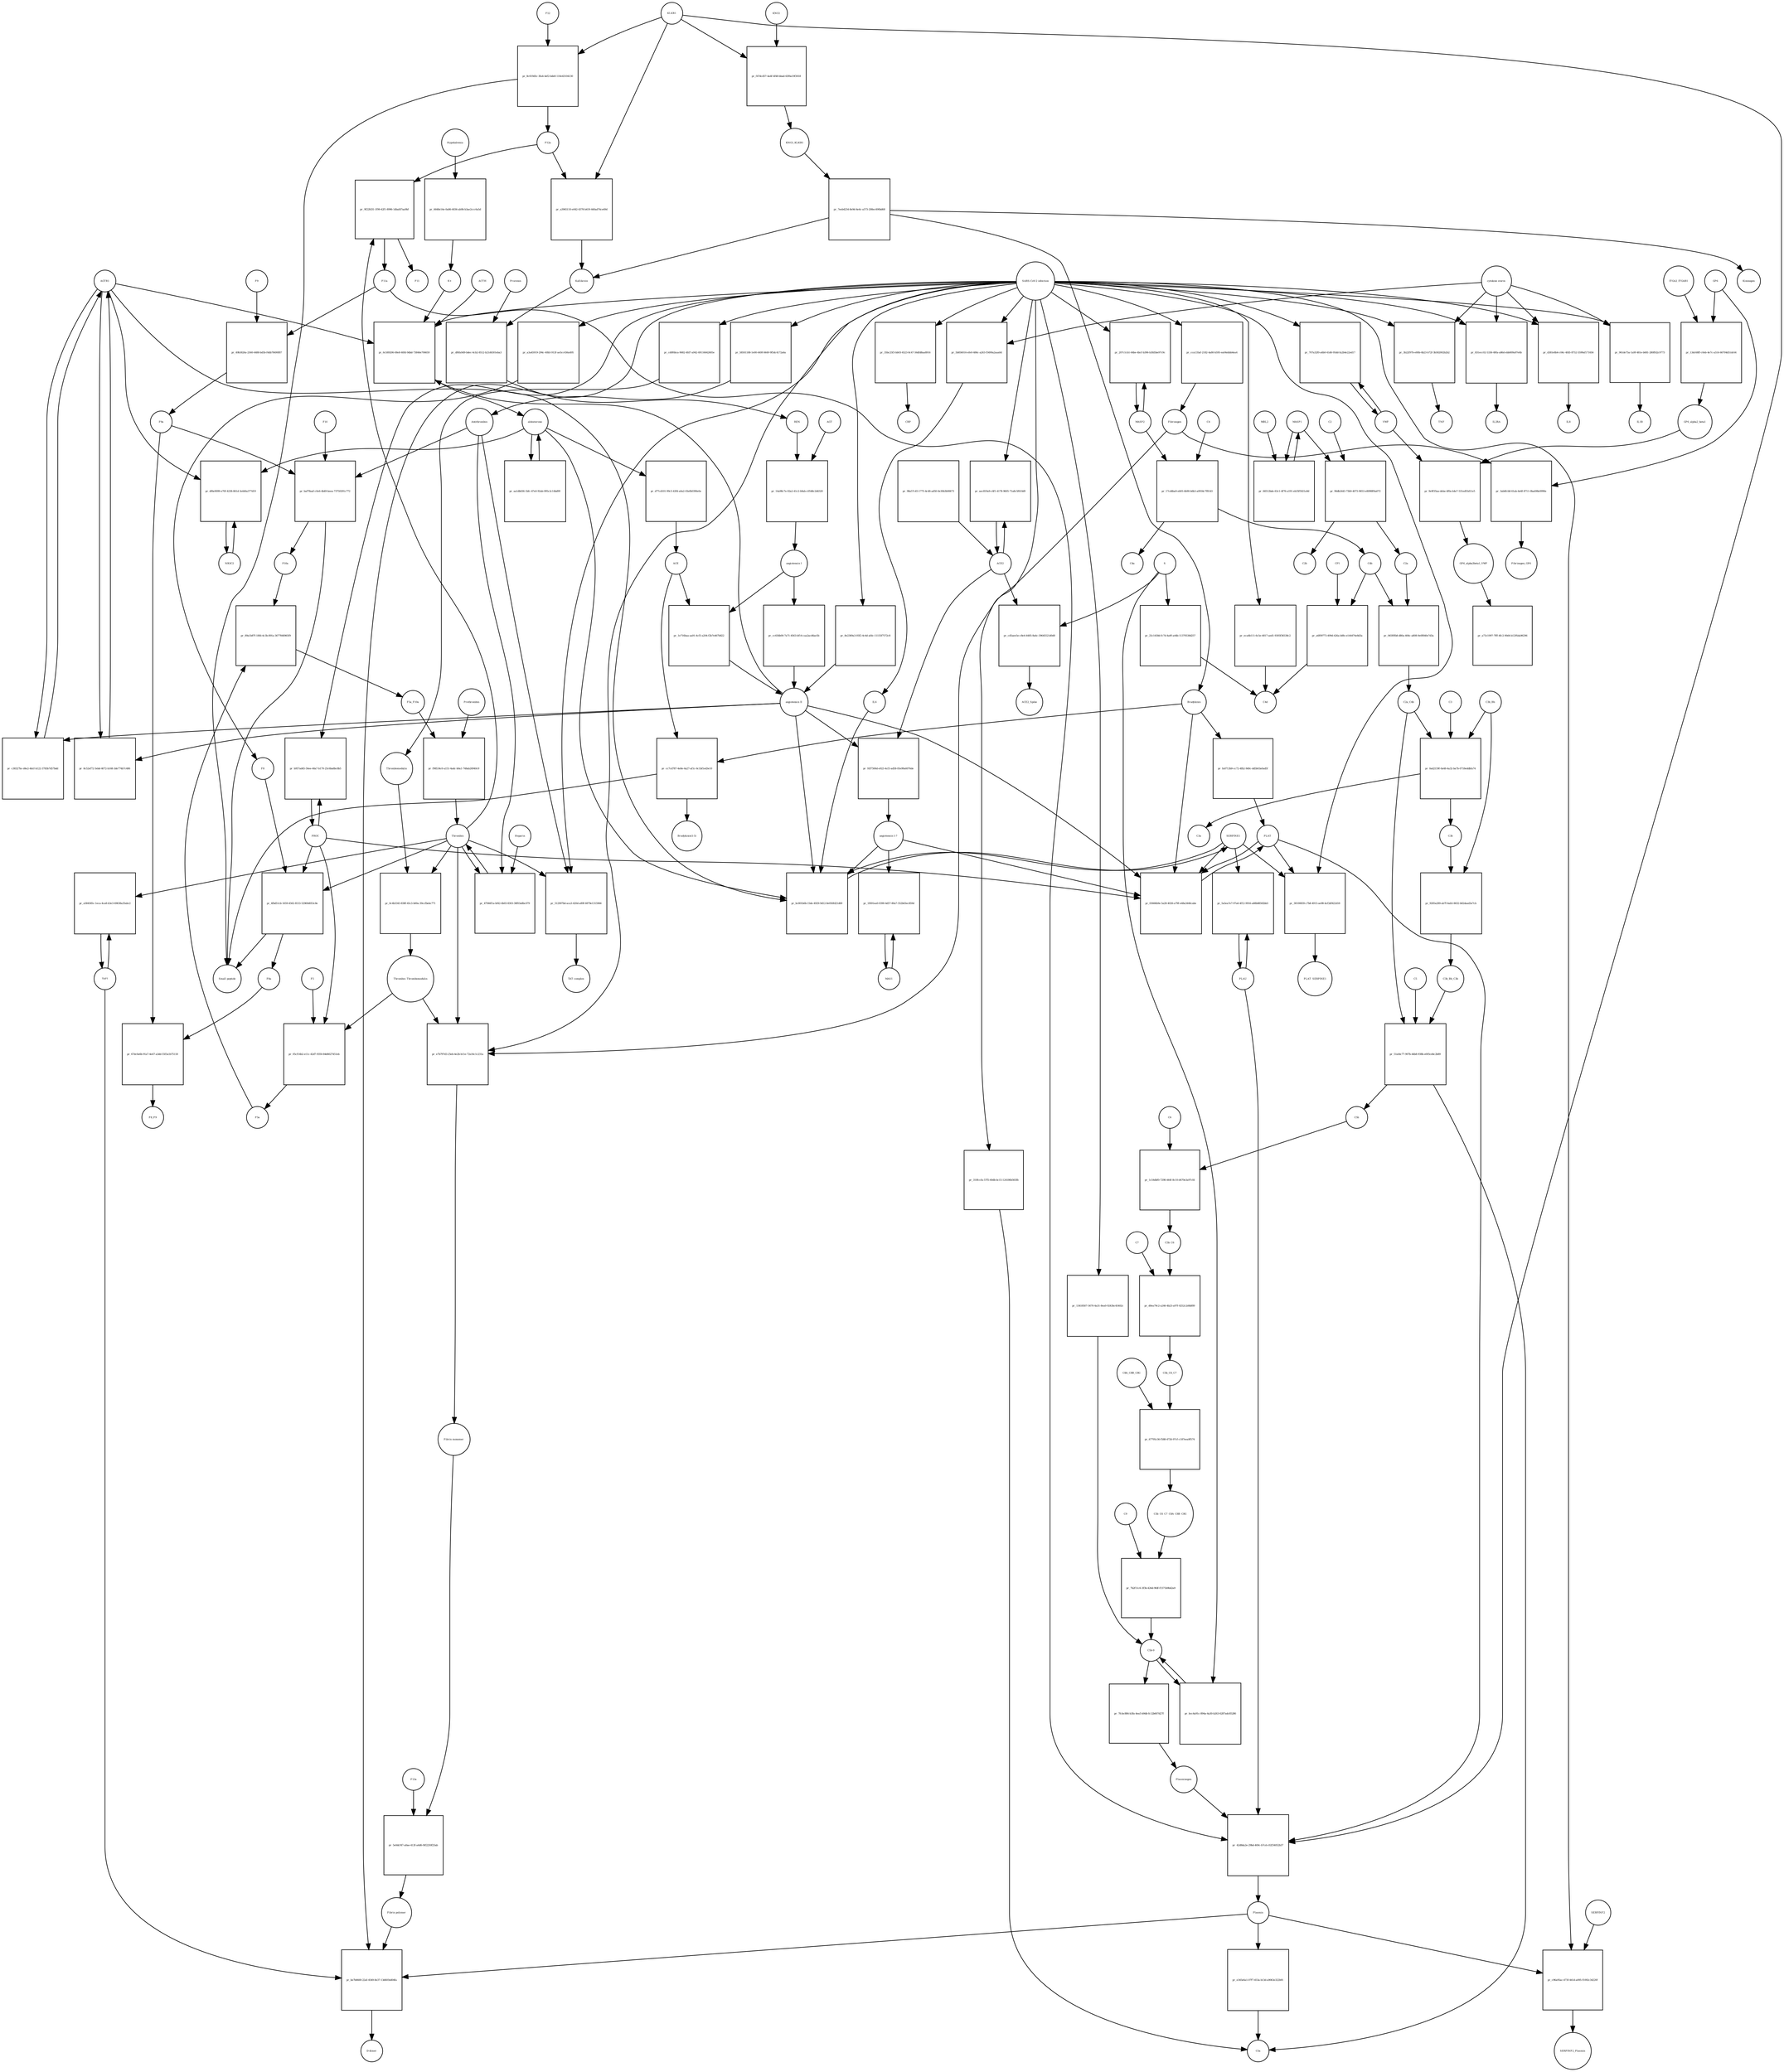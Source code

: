 strict digraph  {
F8 [annotation="urn_miriam_hgnc_3546|urn_miriam_taxonomy_9606", bipartite=0, cls=macromolecule, fontsize=4, label=F8, shape=circle];
"pr_4fbd51cb-1659-4562-8153-52969d053c8e" [annotation="", bipartite=1, cls=process, fontsize=4, label="pr_4fbd51cb-1659-4562-8153-52969d053c8e", shape=square];
"Small peptide" [annotation=urn_miriam_mesh_D010446, bipartite=0, cls=macromolecule, fontsize=4, label="Small peptide", shape=circle];
F8a [annotation="urn_miriam_hgnc.symbol_F8|urn_miriam_mesh_D015944|urn_miriam_taxonomy_9606", bipartite=0, cls=macromolecule, fontsize=4, label=F8a, shape=circle];
Thrombin [annotation="urn_miriam_hgnc_3535|urn_miriam_taxonomy_9606", bipartite=0, cls=macromolecule, fontsize=4, label=Thrombin, shape=circle];
PROC [annotation="urn_miriam_hgnc_9451|urn_miriam_taxonomy_9606", bipartite=0, cls=macromolecule, fontsize=4, label=PROC, shape=circle];
AGTR1 [annotation=urn_miriam_hgnc_336, bipartite=0, cls=macromolecule, fontsize=4, label=AGTR1, shape=circle];
"pr_c38327bc-d4e2-4dcf-b122-3783b7d57bdd" [annotation="", bipartite=1, cls=process, fontsize=4, label="pr_c38327bc-d4e2-4dcf-b122-3783b7d57bdd", shape=square];
"angiotensin II" [annotation="urn_miriam_obo.chebi_CHEBI%3A2718|urn_miriam_taxonomy_9606", bipartite=0, cls="simple chemical", fontsize=4, label="angiotensin II", shape=circle];
NR3C2 [annotation="", bipartite=0, cls=macromolecule, fontsize=4, label=NR3C2, shape=circle];
"pr_df6e9099-e70f-4238-861d-3e446a377d19" [annotation="", bipartite=1, cls=process, fontsize=4, label="pr_df6e9099-e70f-4238-861d-3e446a377d19", shape=square];
aldosterone [annotation="urn_miriam_obo.chebi_CHEBI%3A27584", bipartite=0, cls="simple chemical", fontsize=4, label=aldosterone, shape=circle];
"pr_aa1db636-1bfc-47e0-92ab-095c2c14bd99" [annotation="", bipartite=1, cls=process, fontsize=4, label="pr_aa1db636-1bfc-47e0-92ab-095c2c14bd99", shape=square];
SERPINE1 [annotation="", bipartite=0, cls=macromolecule, fontsize=4, label=SERPINE1, shape=circle];
"pr_bc801b6b-15de-4929-9d12-8e050fd21d69" [annotation="", bipartite=1, cls=process, fontsize=4, label="pr_bc801b6b-15de-4929-9d12-8e050fd21d69", shape=square];
"angiotensin I-7" [annotation="urn_miriam_obo.chebi_CHEBI%3A55438|urn_miriam_taxonomy_9606", bipartite=0, cls="simple chemical", fontsize=4, label="angiotensin I-7", shape=circle];
IL6 [annotation="urn_miriam_hgnc_6018|urn_miriam_taxonomy_9606", bipartite=0, cls=macromolecule, fontsize=4, label=IL6, shape=circle];
"pr_6c589206-08e8-40fd-9dbd-73846e706659" [annotation="", bipartite=1, cls=process, fontsize=4, label="pr_6c589206-08e8-40fd-9dbd-73846e706659", shape=square];
"SARS-CoV-2 infection" [annotation="urn_miriam_taxonomy_2697049|urn_miriam_mesh_D012327", bipartite=0, cls=phenotype, fontsize=4, label="SARS-CoV-2 infection", shape=circle];
"K+" [annotation="urn_miriam_obo.chebi_CHEBI%3A29103", bipartite=0, cls="simple chemical", fontsize=4, label="K+", shape=circle];
ACTH [annotation=urn_miriam_hgnc_9201, bipartite=0, cls="simple chemical", fontsize=4, label=ACTH, shape=circle];
"pr_8e2369a3-05f2-4c4d-afdc-11155f7572c8" [annotation="", bipartite=1, cls=process, fontsize=4, label="pr_8e2369a3-05f2-4c4d-afdc-11155f7572c8", shape=square];
Bradykinin [annotation="urn_miriam_obo.chebi_CHEBI%3A3165|urn_miriam_taxonomy_9606", bipartite=0, cls=macromolecule, fontsize=4, label=Bradykinin, shape=circle];
"pr_cc7cd787-4e8e-4a27-af1c-6c1bf1ed3e10" [annotation="", bipartite=1, cls=process, fontsize=4, label="pr_cc7cd787-4e8e-4a27-af1c-6c1bf1ed3e10", shape=square];
"Bradykinin(1-5)" [annotation="urn_miriam_mesh_C079000|urn_miriam_taxonomy_9606", bipartite=0, cls=macromolecule, fontsize=4, label="Bradykinin(1-5)", shape=circle];
ACE [annotation="urn_miriam_hgnc_2707|urn_miriam_taxonomy_9606", bipartite=0, cls=macromolecule, fontsize=4, label=ACE, shape=circle];
"pr_fa0713b9-cc72-4fb2-9d0c-dd5b03a0ad5f" [annotation="", bipartite=1, cls=process, fontsize=4, label="pr_fa0713b9-cc72-4fb2-9d0c-dd5b03a0ad5f", shape=square];
PLAT [annotation="urn_miriam_hgnc_9051|urn_miriam_taxonomy_9606", bipartite=0, cls=macromolecule, fontsize=4, label=PLAT, shape=circle];
"pr_8c52ef72-5ebd-4072-b168-3de774b7c486" [annotation="", bipartite=1, cls=process, fontsize=4, label="pr_8c52ef72-5ebd-4072-b168-3de774b7c486", shape=square];
MAS1 [annotation="", bipartite=0, cls=macromolecule, fontsize=4, label=MAS1, shape=circle];
"pr_1f691ea0-0390-4d57-80a7-552b63ec859d" [annotation="", bipartite=1, cls=process, fontsize=4, label="pr_1f691ea0-0390-4d57-80a7-552b63ec859d", shape=square];
Fibrinogen [annotation="urn_miriam_pubmed_19296670|urn_miriam_obo.go_GO%3A0005577|urn_miriam_hgnc_3661|urn_miriam_hgnc_3662|urn_miriam_hgnc_3694|urn_miriam_taxonomy_9606", bipartite=0, cls=complex, fontsize=4, label=Fibrinogen, shape=circle];
"pr_3ab6fcb8-61ab-4e6f-8711-0ba498e0990e" [annotation="", bipartite=1, cls=process, fontsize=4, label="pr_3ab6fcb8-61ab-4e6f-8711-0ba498e0990e", shape=square];
GP6 [annotation="urn_miriam_hgnc_HGNC%3A14388|urn_miriam_taxonomy_9606", bipartite=0, cls=macromolecule, fontsize=4, label=GP6, shape=circle];
Fibrinogen_GP6 [annotation="urn_miriam_pubmed_19296670|urn_miriam_obo.go_GO%3A0005577|urn_miriam_hgnc_HGNC%3A14388|urn_miriam_taxonomy_9606", bipartite=0, cls=complex, fontsize=4, label=Fibrinogen_GP6, shape=circle];
GP6_alpha2_beta1 [annotation="urn_miriam_pubmed_25051961|urn_miriam_taxonomy_10090|urn_miriam_hgnc_14338|urn_miriam_hgnc_6137|urn_miriam_hgnc_6153", bipartite=0, cls=complex, fontsize=4, label=GP6_alpha2_beta1, shape=circle];
"pr_9e9f35aa-debe-4f0a-b4e7-531ed55d11e5" [annotation="", bipartite=1, cls=process, fontsize=4, label="pr_9e9f35aa-debe-4f0a-b4e7-531ed55d11e5", shape=square];
VWF [annotation="urn_miriam_hgnc_12726|urn_miriam_taxonomy_9606", bipartite=0, cls=macromolecule, fontsize=4, label=VWF, shape=circle];
GP6_alpha2beta1_VWF [annotation="urn_miriam_pubmed_25051961|urn_miriam_taxonomy_10090|urn_miriam_hgnc_14338|urn_miriam_hgnc_6137|urn_miriam_hgnc_6153|urn_miriam_hgnc_12726", bipartite=0, cls=complex, fontsize=4, label=GP6_alpha2beta1_VWF, shape=circle];
"pr_13dc68ff-c0eb-4e7c-a514-66704d51dc64" [annotation="", bipartite=1, cls=process, fontsize=4, label="pr_13dc68ff-c0eb-4e7c-a514-66704d51dc64", shape=square];
ITGA2_ITGAB1 [annotation="urn_miriam_intact_EBI-16428357|urn_miriam_hgnc_6137|urn_miriam_hgnc_6153|urn_miriam_taxonomy_9606", bipartite=0, cls=complex, fontsize=4, label=ITGA2_ITGAB1, shape=circle];
"pr_a73c1997-7fff-4fc2-90d4-b1295da96296" [annotation="", bipartite=1, cls="omitted process", fontsize=4, label="pr_a73c1997-7fff-4fc2-90d4-b1295da96296", shape=square];
"Fibrin polymer" [annotation="urn_miriam_mesh_C465961|urn_miriam_taxonomy_9606", bipartite=0, cls=macromolecule, fontsize=4, label="Fibrin polymer", shape=circle];
"pr_be7b8669-22af-4549-8e37-13d6054d04fa" [annotation="", bipartite=1, cls=process, fontsize=4, label="pr_be7b8669-22af-4549-8e37-13d6054d04fa", shape=square];
"D-dimer" [annotation="urn_miriam_pubmed_19008457|urn_miriam_mesh_C036309|urn_miriam_taxonomy_9606", bipartite=0, cls=macromolecule, fontsize=4, label="D-dimer", shape=circle];
Plasmin [annotation="urn_miriam_hgnc.symbol_PLG|urn_miriam_mesh_D005341|urn_miriam_brenda_3.4.21.7|urn_miriam_taxonomy_9606", bipartite=0, cls=macromolecule, fontsize=4, label=Plasmin, shape=circle];
TAFI [annotation="urn_miriam_hgnc_1546|urn_miriam_taxonomy_9606", bipartite=0, cls=macromolecule, fontsize=4, label=TAFI, shape=circle];
"Fibrin monomer" [annotation="urn_miriam_mesh_C011468|urn_miriam_taxonomy_9606", bipartite=0, cls=macromolecule, fontsize=4, label="Fibrin monomer", shape=circle];
"pr_5e0dcf47-a0ae-413f-a4d6-f4f2250f25ab" [annotation="", bipartite=1, cls=process, fontsize=4, label="pr_5e0dcf47-a0ae-413f-a4d6-f4f2250f25ab", shape=square];
F13a [annotation="urn_miriam_hgnc.symbol_F13|urn_miriam_mesh_D026122|urn_miriam_brenda_2.3.2.13|urn_miriam_taxonomy_9606", bipartite=0, cls=macromolecule, fontsize=4, label=F13a, shape=circle];
"pr_3b22f97b-e80b-4b23-b72f-3b582002b2b2" [annotation="", bipartite=1, cls=process, fontsize=4, label="pr_3b22f97b-e80b-4b23-b72f-3b582002b2b2", shape=square];
TNF [annotation="urn_miriam_hgnc_11892|urn_miriam_taxonomy_9606", bipartite=0, cls=macromolecule, fontsize=4, label=TNF, shape=circle];
"cytokine storm" [annotation="urn_miriam_pubmed_2504360|urn_miriam_taxonomy_9606", bipartite=0, cls=phenotype, fontsize=4, label="cytokine storm", shape=circle];
"pr_e345e6a1-07f7-453a-b13d-a9063e322b91" [annotation="", bipartite=1, cls=process, fontsize=4, label="pr_e345e6a1-07f7-453a-b13d-a9063e322b91", shape=square];
C5a [annotation="urn_miriam_hgnc.symbol_C5|urn_miriam_mesh_D015936|urn_miriam_taxonomy_9606", bipartite=0, cls=macromolecule, fontsize=4, label=C5a, shape=circle];
"pr_7fcbc884-b3fa-4ea5-b9db-fc12b607d27f" [annotation="", bipartite=1, cls=process, fontsize=4, label="pr_7fcbc884-b3fa-4ea5-b9db-fc12b607d27f", shape=square];
Plasminogen [annotation="urn_miriam_hgnc_9071|urn_miriam_taxonomy_9606", bipartite=0, cls=macromolecule, fontsize=4, label=Plasminogen, shape=circle];
"C5b-9" [annotation="urn_miriam_obo.go_GO%3A0005579|urn_miriam_mesh_D015938|urn_miriam_mesh_D050776|urn_miriam_hgnc_1339|urn_miriam_hgnc_1346|urn_miriam_hgnc_1352|urn_miriam_hgnc_1353|urn_miriam_hgnc_1354|urn_miriam_hgnc_1358|urn_miriam_taxonomy_9606", bipartite=0, cls=complex, fontsize=4, label="C5b-9", shape=circle];
C2 [annotation="urn_miriam_hgnc_1248|urn_miriam_taxonomy_9606", bipartite=0, cls=macromolecule, fontsize=4, label=C2, shape=circle];
"pr_96db2443-73b9-4073-9653-e8098ff4a072" [annotation="", bipartite=1, cls=process, fontsize=4, label="pr_96db2443-73b9-4073-9653-e8098ff4a072", shape=square];
C2a [annotation="urn_miriam_hgnc.symbol_C2|urn_miriam_mesh_D050678|urn_miriam_taxonomy_9606", bipartite=0, cls=macromolecule, fontsize=4, label=C2a, shape=circle];
C2b [annotation="urn_miriam_hgnc.symbol_C2|urn_miriam_mesh_D050679|urn_miriam_taxonomy_9606", bipartite=0, cls=macromolecule, fontsize=4, label=C2b, shape=circle];
MASP1 [annotation="urn_miriam_hgnc_6901|urn_miriam_taxonomy_9606", bipartite=0, cls=macromolecule, fontsize=4, label=MASP1, shape=circle];
"pr_831ecc02-5336-49fa-a86d-ebb009a97e6b" [annotation="", bipartite=1, cls=process, fontsize=4, label="pr_831ecc02-5336-49fa-a86d-ebb009a97e6b", shape=square];
IL2RA [annotation="urn_miriam_hgnc_6008|urn_miriam_taxonomy_9606", bipartite=0, cls=macromolecule, fontsize=4, label=IL2RA, shape=circle];
"pr_d381e8b4-c04c-4fd5-8752-5599af171656" [annotation="", bipartite=1, cls=process, fontsize=4, label="pr_d381e8b4-c04c-4fd5-8752-5599af171656", shape=square];
IL8 [annotation="urn_miriam_hgnc_6025|urn_miriam_taxonomy_9606", bipartite=0, cls=macromolecule, fontsize=4, label=IL8, shape=circle];
"pr_310fccfa-57f5-40db-bc15-124186b565fb" [annotation="", bipartite=1, cls=process, fontsize=4, label="pr_310fccfa-57f5-40db-bc15-124186b565fb", shape=square];
"pr_5b856016-efe0-486c-a263-f5490a2aaa0d" [annotation="", bipartite=1, cls=process, fontsize=4, label="pr_5b856016-efe0-486c-a263-f5490a2aaa0d", shape=square];
"pr_961de75a-1a9f-481e-b681-280ffd2c9773" [annotation="", bipartite=1, cls=process, fontsize=4, label="pr_961de75a-1a9f-481e-b681-280ffd2c9773", shape=square];
IL1B [annotation="urn_miriam_hgnc_5992|urn_miriam_taxonomy_9606", bipartite=0, cls=macromolecule, fontsize=4, label=IL1B, shape=circle];
Prorenin [annotation="urn_miriam_hgnc_9958|urn_miriam_taxonomy_9606", bipartite=0, cls=macromolecule, fontsize=4, label=Prorenin, shape=circle];
"pr_df6fa9d9-bdec-4cb2-8512-b21d4301eba3" [annotation="", bipartite=1, cls=process, fontsize=4, label="pr_df6fa9d9-bdec-4cb2-8512-b21d4301eba3", shape=square];
REN [annotation="urn_miriam_hgnc.symbol_REN|urn_miriam_taxonomy_9606", bipartite=0, cls=macromolecule, fontsize=4, label=REN, shape=circle];
Kallikrein [annotation="urn_miriam_hgnc.symbol_KLKB1|urn_miriam_mesh_D020842|urn_miriam_brenda_3.4.21.34|urn_miriam_taxonomy_9606", bipartite=0, cls=macromolecule, fontsize=4, label=Kallikrein, shape=circle];
KLKB1 [annotation="urn_miriam_hgnc_6371|urn_miriam_taxonomy_9606", bipartite=0, cls=macromolecule, fontsize=4, label=KLKB1, shape=circle];
"pr_a3965110-e042-4378-b419-440ad74ce49d" [annotation="", bipartite=1, cls=process, fontsize=4, label="pr_a3965110-e042-4378-b419-440ad74ce49d", shape=square];
F12a [annotation="urn_miriam_hgnc.symbol_F12|urn_miriam_mesh_D015956|urn_miriam_brenda_3.4.21.38|urn_miriam_taxonomy_9606", bipartite=0, cls=macromolecule, fontsize=4, label=F12a, shape=circle];
"pr_cd0f6bca-9682-4fd7-a942-69116642605e" [annotation="", bipartite=1, cls=process, fontsize=4, label="pr_cd0f6bca-9682-4fd7-a942-69116642605e", shape=square];
Thrombomodulin [annotation="urn_miriam_hgnc_11784|urn_miriam_taxonomy_9606", bipartite=0, cls=macromolecule, fontsize=4, label=Thrombomodulin, shape=circle];
"pr_c96a95ac-473f-441d-a095-f1092c34220f" [annotation="", bipartite=1, cls=process, fontsize=4, label="pr_c96a95ac-473f-441d-a095-f1092c34220f", shape=square];
SERPINF2 [annotation="urn_miriam_hgnc_9075|urn_miriam_taxonomy_9606", bipartite=0, cls=macromolecule, fontsize=4, label=SERPINF2, shape=circle];
SERPINF2_Plasmin [annotation="urn_miriam_pubmed_2437112|urn_miriam_biogrid_314240|urn_miriam_hgnc_9075|urn_miriam_mesh_D005341|urn_miriam_taxonomy_9606", bipartite=0, cls=complex, fontsize=4, label=SERPINF2_Plasmin, shape=circle];
"pr_eca4b111-6c5e-4817-aed1-9305f36538c2" [annotation="", bipartite=1, cls=process, fontsize=4, label="pr_eca4b111-6c5e-4817-aed1-9305f36538c2", shape=square];
C4d [annotation="urn_miriam_hgnc.symbol_C4b|urn_miriam_mesh_C032261|urn_miriam_taxonomy_9606", bipartite=0, cls=macromolecule, fontsize=4, label=C4d, shape=circle];
"pr_13418507-5670-4a31-8ea0-9243bc45402c" [annotation="", bipartite=1, cls=process, fontsize=4, label="pr_13418507-5670-4a31-8ea0-9243bc45402c", shape=square];
"pr_b957ad45-56ee-46a7-b170-25c6ba8bc8b5" [annotation="", bipartite=1, cls=process, fontsize=4, label="pr_b957ad45-56ee-46a7-b170-25c6ba8bc8b5", shape=square];
"pr_707a32f0-a6b0-41d6-95dd-fa2b4e22ed17" [annotation="", bipartite=1, cls=process, fontsize=4, label="pr_707a32f0-a6b0-41d6-95dd-fa2b4e22ed17", shape=square];
"pr_35bc25f3-bb03-4523-8c47-56dfd8aa8916" [annotation="", bipartite=1, cls=process, fontsize=4, label="pr_35bc25f3-bb03-4523-8c47-56dfd8aa8916", shape=square];
CRP [annotation="urn_miriam_hgnc_2367|urn_miriam_taxonomy_9606", bipartite=0, cls=macromolecule, fontsize=4, label=CRP, shape=circle];
"pr_bcc4a91c-894a-4a30-b263-6287adc85286" [annotation="", bipartite=1, cls=process, fontsize=4, label="pr_bcc4a91c-894a-4a30-b263-6287adc85286", shape=square];
S [annotation="urn_miriam_uniprot_P0DTC2|urn_miriam_uniprot_P59594|urn_miriam_taxonomy_2697049", bipartite=0, cls=macromolecule, fontsize=4, label=S, shape=circle];
"pr_25c1458d-fc7d-4a9f-a44b-11370538d257" [annotation="", bipartite=1, cls=process, fontsize=4, label="pr_25c1458d-fc7d-4a9f-a44b-11370538d257", shape=square];
"pr_93f7506d-e923-4cf3-ad58-05e99a6076de" [annotation="", bipartite=1, cls=process, fontsize=4, label="pr_93f7506d-e923-4cf3-ad58-05e99a6076de", shape=square];
ACE2 [annotation="urn_miriam_hgnc_13557|urn_miriam_taxonomy_9606", bipartite=0, cls=macromolecule, fontsize=4, label=ACE2, shape=circle];
"pr_98a57c45-1775-4c48-ad50-0e30b3b90673" [annotation="", bipartite=1, cls=process, fontsize=4, label="pr_98a57c45-1775-4c48-ad50-0e30b3b90673", shape=square];
"pr_cd5aee5e-c8e4-4485-8a6c-39645521d0d0" [annotation="", bipartite=1, cls=process, fontsize=4, label="pr_cd5aee5e-c8e4-4485-8a6c-39645521d0d0", shape=square];
ACE2_Spike [annotation="urn_miriam_pdb_6CS2|urn_miriam_hgnc_13557|urn_miriam_uniprot_P0DTC2|urn_miriam_taxonomy_9606|urn_miriam_taxonomy_2697049", bipartite=0, cls=complex, fontsize=4, label=ACE2_Spike, shape=circle];
"pr_aec819a9-c6f1-4178-9605-71a8c5f610d9" [annotation="", bipartite=1, cls=process, fontsize=4, label="pr_aec819a9-c6f1-4178-9605-71a8c5f610d9", shape=square];
"pr_58501188-1e00-449f-8449-9f5dc4172a6a" [annotation="", bipartite=1, cls=process, fontsize=4, label="pr_58501188-1e00-449f-8449-9f5dc4172a6a", shape=square];
Antithrombin [annotation="urn_miriam_hgnc_775|urn_miriam_taxonomy_9606", bipartite=0, cls=macromolecule, fontsize=4, label=Antithrombin, shape=circle];
"pr_a3a45919-294c-40b5-913f-ae5cc456a495" [annotation="", bipartite=1, cls=process, fontsize=4, label="pr_a3a45919-294c-40b5-913f-ae5cc456a495", shape=square];
C4b [annotation="urn_miriam_hgnc_1324|urn_miriam_taxonomy_9606", bipartite=0, cls=macromolecule, fontsize=4, label=C4b, shape=circle];
"pr_a6f09773-499d-426a-b8fe-e144474e8d3a" [annotation="", bipartite=1, cls=process, fontsize=4, label="pr_a6f09773-499d-426a-b8fe-e144474e8d3a", shape=square];
CFI [annotation="urn_miriam_hgnc_2771|urn_miriam_taxonomy_9606", bipartite=0, cls=macromolecule, fontsize=4, label=CFI, shape=circle];
C3b [annotation="urn_miriam_hgnc.symbol_C3|urn_miriam_mesh_D003179|urn_miriam_taxonomy_9606", bipartite=0, cls=macromolecule, fontsize=4, label=C3b, shape=circle];
"pr_9285a289-ab7f-4ab5-8632-b82daad3e7cb" [annotation="", bipartite=1, cls=process, fontsize=4, label="pr_9285a289-ab7f-4ab5-8632-b82daad3e7cb", shape=square];
C3b_Bb [annotation="urn_miriam_pubmed_12440962|urn_miriam_brenda_3.4.21.47|urn_miriam_mesh_D051561|urn_miriam_mesh_D003179|urn_miriam_hgnc_1037|urn_miriam_taxonomy_9606", bipartite=0, cls=complex, fontsize=4, label=C3b_Bb, shape=circle];
C3b_Bb_C3b [annotation="urn_miriam_pubmed_12440962|urn_miriam_brenda_34.4.21.47|urn_miriam_mesh_D051566|urn_miriam_mesh_D003179|urn_miriam_hgnc_1037|urn_miriam_taxonomy_9606", bipartite=0, cls=complex, fontsize=4, label=C3b_Bb_C3b, shape=circle];
"pr_045f0fb8-d80a-406c-a808-9e0f840e7d3a" [annotation="", bipartite=1, cls=process, fontsize=4, label="pr_045f0fb8-d80a-406c-a808-9e0f840e7d3a", shape=square];
C2a_C4b [annotation="urn_miriam_mesh_D051574|urn_miriam_brenda_3.4.21.43|urn_miriam_mesh_D050678|urn_miriam_hgnc_1324|urn_miriam_taxonomy_9606", bipartite=0, cls=complex, fontsize=4, label=C2a_C4b, shape=circle];
C4 [annotation="urn_miriam_mesh_D00318|urn_miriam_taxonomy_9606", bipartite=0, cls=macromolecule, fontsize=4, label=C4, shape=circle];
"pr_17cd4ba9-eb93-4b90-b6b3-a0934c7f8143" [annotation="", bipartite=1, cls=process, fontsize=4, label="pr_17cd4ba9-eb93-4b90-b6b3-a0934c7f8143", shape=square];
C4a [annotation="urn_miriam_hgnc_1323|urn_miriam_taxonomy_9606", bipartite=0, cls=macromolecule, fontsize=4, label=C4a, shape=circle];
MASP2 [annotation="urn_miriam_hgnc_6902|urn_miriam_taxonomy_9606", bipartite=0, cls=macromolecule, fontsize=4, label=MASP2, shape=circle];
"pr_66512bde-63c1-4f76-a191-eb35f5021a9d" [annotation="", bipartite=1, cls=process, fontsize=4, label="pr_66512bde-63c1-4f76-a191-eb35f5021a9d", shape=square];
MBL2 [annotation="urn_miriam_hgnc_6902|urn_miriam_taxonomy_9606", bipartite=0, cls=macromolecule, fontsize=4, label=MBL2, shape=circle];
"pr_207c1cb1-64be-4bcf-b396-b3fd5be97c9c" [annotation="", bipartite=1, cls=process, fontsize=4, label="pr_207c1cb1-64be-4bcf-b396-b3fd5be97c9c", shape=square];
PLAU [annotation="urn_miriam_hgnc_9052|urn_miriam_taxonomy_9606", bipartite=0, cls=macromolecule, fontsize=4, label=PLAU, shape=circle];
"pr_5a5ea7e7-97a6-4f12-9916-a88b88582bb5" [annotation="", bipartite=1, cls=process, fontsize=4, label="pr_5a5ea7e7-97a6-4f12-9916-a88b88582bb5", shape=square];
C5b_C6_C7_C8A_C8B_C8G [annotation="urn_miriam_pubmed_28630159|urn_miriam_mesh_C042295|urn_miriam_mesh_D050776|urn_miriam_hgnc_1339|urn_miriam_hgnc_1352|urn_miriam_hgnc_1353|urn_miriam_hgnc_1354|urn_miriam_taxonomy_9606", bipartite=0, cls=complex, fontsize=4, label=C5b_C6_C7_C8A_C8B_C8G, shape=circle];
"pr_7b2f11c6-3f3b-426d-9fdf-f1571b9b42a9" [annotation="", bipartite=1, cls=process, fontsize=4, label="pr_7b2f11c6-3f3b-426d-9fdf-f1571b9b42a9", shape=square];
C9 [annotation="urn_miriam_hgnc_1358|urn_miriam_taxonomy_9606", bipartite=0, cls=macromolecule, fontsize=4, label=C9, shape=circle];
C5b_C6_C7 [annotation="urn_miriam_pubmed_28630159|urn_miriam_mesh_C037453|urn_miriam_mesh_D050776|urn_miriam_hgnc_1339|urn_miriam_hgnc_1346|urn_miriam_taxonomy_9606", bipartite=0, cls=complex, fontsize=4, label=C5b_C6_C7, shape=circle];
"pr_67795c36-f588-4726-97cf-c187eea9f574" [annotation="", bipartite=1, cls=process, fontsize=4, label="pr_67795c36-f588-4726-97cf-c187eea9f574", shape=square];
C8A_C8B_C8G [annotation="urn_miriam_mesh_D003185|urn_miriam_hgnc_1353|urn_miriam_hgnc_1352|urn_miriam_hgnc_1354|urn_miriam_taxonomy_9606", bipartite=0, cls=complex, fontsize=4, label=C8A_C8B_C8G, shape=circle];
C5b_C6 [annotation="urn_miriam_mesh_C050974|urn_miriam_mesh_D050776|urn_miriam_hgnc_1339|urn_miriam_taxonomy_9606", bipartite=0, cls=complex, fontsize=4, label=C5b_C6, shape=circle];
"pr_d0ea79c2-a246-4b23-a97f-0252c2d4bf89" [annotation="", bipartite=1, cls=process, fontsize=4, label="pr_d0ea79c2-a246-4b23-a97f-0252c2d4bf89", shape=square];
C7 [annotation="urn_miriam_hgnc_HGNC%3A1346|urn_miriam_taxonomy_9606", bipartite=0, cls=macromolecule, fontsize=4, label=C7, shape=circle];
C5b [annotation="urn_miriam_hgnc.symbol_C5|urn_miriam_mesh_D050776|urn_miriam_taxonomy_9606", bipartite=0, cls=macromolecule, fontsize=4, label=C5b, shape=circle];
"pr_1c54dbf0-7298-444f-8c10-d470e3a97cfd" [annotation="", bipartite=1, cls=process, fontsize=4, label="pr_1c54dbf0-7298-444f-8c10-d470e3a97cfd", shape=square];
C6 [annotation="urn_miriam_hgnc_1339|urn_miriam_taxonomy_9606", bipartite=0, cls=macromolecule, fontsize=4, label=C6, shape=circle];
C5 [annotation="urn_miriam_hgnc_1331|urn_miriam_taxonomy_9606", bipartite=0, cls=macromolecule, fontsize=4, label=C5, shape=circle];
"pr_51afdc77-907b-44b8-938b-e005cd4c2b89" [annotation="", bipartite=1, cls=process, fontsize=4, label="pr_51afdc77-907b-44b8-938b-e005cd4c2b89", shape=square];
C3 [annotation="urn_miriam_hgnc_1318|urn_miriam_taxonomy_9606", bipartite=0, cls=macromolecule, fontsize=4, label=C3, shape=circle];
"pr_0ad2159f-0a48-4a32-ba7b-0718eddbfa74" [annotation="", bipartite=1, cls=process, fontsize=4, label="pr_0ad2159f-0a48-4a32-ba7b-0718eddbfa74", shape=square];
C3a [annotation="urn_miriam_hgnc.symbol_C3|urn_miriam_mesh_D015926|urn_miriam_taxonomy_9606", bipartite=0, cls=macromolecule, fontsize=4, label=C3a, shape=circle];
"pr_0c4b3343-838f-45c3-b00a-39ccfbebc771" [annotation="", bipartite=1, cls=process, fontsize=4, label="pr_0c4b3343-838f-45c3-b00a-39ccfbebc771", shape=square];
Thrombin_Thrombomodulin [annotation="urn_miriam_pubmed_6282863|urn_miriam_taxonomy_9986|urn_miriam_biogrid_283352|urn_miriam_mesh_D013917|urn_miriam_hgnc_11784", bipartite=0, cls=complex, fontsize=4, label=Thrombin_Thrombomodulin, shape=circle];
"pr_e7b797d3-25eb-4e2b-b11e-72a16c1c231a" [annotation="", bipartite=1, cls=process, fontsize=4, label="pr_e7b797d3-25eb-4e2b-b11e-72a16c1c231a", shape=square];
KNG1_KLKB1 [annotation="urn_miriam_pubmed_17598838|urn_miriam_intact_EBI-10087151|urn_miriam_hgnc_6371|urn_miriam_hgnc_6383|urn_miriam_taxonomy_9606", bipartite=0, cls=complex, fontsize=4, label=KNG1_KLKB1, shape=circle];
"pr_7eeb4254-8e9d-4e4c-a573-208ec490bd68" [annotation="", bipartite=1, cls=process, fontsize=4, label="pr_7eeb4254-8e9d-4e4c-a573-208ec490bd68", shape=square];
Kininogen [annotation="urn_miriam_hgnc.symbol_KNG1|urn_miriam_mesh_D019679|urn_miriam_taxonomy_9606", bipartite=0, cls=macromolecule, fontsize=4, label=Kininogen, shape=circle];
"pr_cca135af-2182-4a80-b595-ea04ebbb4ea4" [annotation="", bipartite=1, cls=process, fontsize=4, label="pr_cca135af-2182-4a80-b595-ea04ebbb4ea4", shape=square];
"angiotensin I" [annotation="urn_miriam_obo.chebi_CHEBI%3A2718|urn_miriam_taxonomy_9606", bipartite=0, cls="simple chemical", fontsize=4, label="angiotensin I", shape=circle];
"pr_cc656b00-7a71-4563-bf14-caa2acd6ae5b" [annotation="", bipartite=1, cls=process, fontsize=4, label="pr_cc656b00-7a71-4563-bf14-caa2acd6ae5b", shape=square];
"pr_30100839-c7b8-4915-ae98-bcf2df422d18" [annotation="", bipartite=1, cls=process, fontsize=4, label="pr_30100839-c7b8-4915-ae98-bcf2df422d18", shape=square];
PLAT_SERPINE1 [annotation="urn_miriam_pubmed_22449964|urn_miriam_intact_EBI-7800882|urn_miriam_hgnc_9051|urn_miriam_hgnc_8593|urn_miriam_taxonomy_9606", bipartite=0, cls=complex, fontsize=4, label=PLAT_SERPINE1, shape=circle];
"pr_a584585c-1eca-4ca8-b3e3-49638a35abc2" [annotation="", bipartite=1, cls=process, fontsize=4, label="pr_a584585c-1eca-4ca8-b3e3-49638a35abc2", shape=square];
"pr_03666b9e-5a28-4026-a79f-e48a3440cabe" [annotation="", bipartite=1, cls=process, fontsize=4, label="pr_03666b9e-5a28-4026-a79f-e48a3440cabe", shape=square];
"pr_512907bd-aca3-420d-a89f-6879e1315966" [annotation="", bipartite=1, cls=process, fontsize=4, label="pr_512907bd-aca3-420d-a89f-6879e1315966", shape=square];
"TAT complex" [annotation="urn_miriam_pubmed_22930518|urn_miriam_mesh_C046193|urn_miriam_mesh_D013917|urn_miriam_hgnc_775|urn_miriam_taxonomy_9606", bipartite=0, cls=complex, fontsize=4, label="TAT complex", shape=circle];
"pr_42d8da2e-29bd-469c-b7cd-c02f34052b37" [annotation="", bipartite=1, cls=process, fontsize=4, label="pr_42d8da2e-29bd-469c-b7cd-c02f34052b37", shape=square];
F11a [annotation="urn_miriam_hgnc.symbol_F11|urn_miriam_mesh_D015945|urn_miriam_brenda_3.4.21.27|urn_miriam_taxonomy_9606", bipartite=0, cls=macromolecule, fontsize=4, label=F11a, shape=circle];
"pr_47946f1a-bf42-4b03-8303-38f03a8bc079" [annotation="", bipartite=1, cls=process, fontsize=4, label="pr_47946f1a-bf42-4b03-8303-38f03a8bc079", shape=square];
Heparin [annotation="urn_miriam_pubmed_708377|urn_miriam_obo.chebi_CHEBI%3A28304|urn_miriam_taxonomy_9606", bipartite=0, cls="simple chemical", fontsize=4, label=Heparin, shape=circle];
Prothrombin [annotation="urn_miriam_hgnc_3535|urn_miriam_taxonomy_9606", bipartite=0, cls=macromolecule, fontsize=4, label=Prothrombin, shape=circle];
"pr_f98534c0-a151-4adc-b0a1-748ab26940c9" [annotation="", bipartite=1, cls=process, fontsize=4, label="pr_f98534c0-a151-4adc-b0a1-748ab26940c9", shape=square];
F5a_F10a [annotation="urn_miriam_pubmed_2303476|urn_miriam_mesh_C022475|urn_miriam_mesh_D15943|urn_miriam_mesh_D015951|urn_miriam_taxonomy_9606", bipartite=0, cls=complex, fontsize=4, label=F5a_F10a, shape=circle];
F10a [annotation="urn_miriam_hgnc.symbol_F10|urn_miriam_mesh_D015951|urn_miriam_brenda_3.4.21.6|urn_miriam_taxonomy_9606", bipartite=0, cls=macromolecule, fontsize=4, label=F10a, shape=circle];
"pr_89a1b87f-18fd-4c3b-891a-3677848965f9" [annotation="", bipartite=1, cls=process, fontsize=4, label="pr_89a1b87f-18fd-4c3b-891a-3677848965f9", shape=square];
F5a [annotation="urn_miriam_hgnc.symbol_F5|urn_miriam_mesh_D015943|urn_miriam_taxonomy_9606", bipartite=0, cls=macromolecule, fontsize=4, label=F5a, shape=circle];
F5 [annotation="urn_miriam_hgnc_3541|urn_miriam_taxonomy_9606", bipartite=0, cls=macromolecule, fontsize=4, label=F5, shape=circle];
"pr_05cf14b2-e11c-42d7-9350-84d6627451eb" [annotation="", bipartite=1, cls=process, fontsize=4, label="pr_05cf14b2-e11c-42d7-9350-84d6627451eb", shape=square];
F9a [annotation="urn_miriam_hgnc.symbol_F9|urn_miriam_mesh_D015949|urn_miriam_taxonomy_9606", bipartite=0, cls=macromolecule, fontsize=4, label=F9a, shape=circle];
"pr_67dc0a6b-91a7-4e47-a3dd-55f3a1b75118" [annotation="", bipartite=1, cls=process, fontsize=4, label="pr_67dc0a6b-91a7-4e47-a3dd-55f3a1b75118", shape=square];
F8_F9 [annotation="urn_miriam_pubmed_22471307|urn_miriam_hgnc_3546|urn_miriam_hgnc_35531|urn_miriam_intact_EBI-11621595|urn_miriam_taxonomy_9606", bipartite=0, cls=complex, fontsize=4, label=F8_F9, shape=circle];
F9 [annotation="urn_miriam_hgnc_35531|urn_miriam_taxonomy_9606", bipartite=0, cls=macromolecule, fontsize=4, label=F9, shape=circle];
"pr_49b5826a-2560-4488-bd5b-f4db78490f87" [annotation="", bipartite=1, cls=process, fontsize=4, label="pr_49b5826a-2560-4488-bd5b-f4db78490f87", shape=square];
"pr_f47dcd57-4a4f-4f48-bbad-63f6a19f3018" [annotation="", bipartite=1, cls=process, fontsize=4, label="pr_f47dcd57-4a4f-4f48-bbad-63f6a19f3018", shape=square];
KNG1 [annotation="urn_miriam_hgnc.symbol_6383|urn_miriam_taxonomy_9606", bipartite=0, cls=macromolecule, fontsize=4, label=KNG1, shape=circle];
"pr_9f22fd31-1f99-42f1-8996-1dbafd7aa9bf" [annotation="", bipartite=1, cls=process, fontsize=4, label="pr_9f22fd31-1f99-42f1-8996-1dbafd7aa9bf", shape=square];
F11 [annotation="urn_miriam_hgnc_3529|urn_miriam_taxonomy_9606", bipartite=0, cls=macromolecule, fontsize=4, label=F11, shape=circle];
F12 [annotation="urn_miriam_hgnc_3530|urn_miriam_taxonomy_9606", bipartite=0, cls=macromolecule, fontsize=4, label=F12, shape=circle];
"pr_8c019d5c-3fa4-4ef2-bde8-110e43104130" [annotation="", bipartite=1, cls=process, fontsize=4, label="pr_8c019d5c-3fa4-4ef2-bde8-110e43104130", shape=square];
"pr_1e716baa-aa91-4cf3-a204-f2b7e467b822" [annotation="", bipartite=1, cls=process, fontsize=4, label="pr_1e716baa-aa91-4cf3-a204-f2b7e467b822", shape=square];
F10 [annotation="urn_miriam_hgnc_3528|urn_miriam_taxonomy_9606", bipartite=0, cls=macromolecule, fontsize=4, label=F10, shape=circle];
"pr_baf78aaf-c0e6-4b49-beea-73750291c772" [annotation="", bipartite=1, cls=process, fontsize=4, label="pr_baf78aaf-c0e6-4b49-beea-73750291c772", shape=square];
AGT [annotation="urn_miriam_hgnc_333|urn_miriam_taxonomy_9606", bipartite=0, cls=macromolecule, fontsize=4, label=AGT, shape=circle];
"pr_14a98c7e-02a2-41c2-b9ab-c0548c2d4320" [annotation="", bipartite=1, cls=process, fontsize=4, label="pr_14a98c7e-02a2-41c2-b9ab-c0548c2d4320", shape=square];
"pr_d77cd101-99c5-43f4-a0a2-03efb0390e0e" [annotation="", bipartite=1, cls=process, fontsize=4, label="pr_d77cd101-99c5-43f4-a0a2-03efb0390e0e", shape=square];
"pr_6648e14e-0a86-4036-ab9b-b3ae2ccc6a5d" [annotation="", bipartite=1, cls=process, fontsize=4, label="pr_6648e14e-0a86-4036-ab9b-b3ae2ccc6a5d", shape=square];
Hypokalemia [annotation="urn_miriam_mesh_D007008|urn_miriam_taxonomy_9606", bipartite=0, cls=phenotype, fontsize=4, label=Hypokalemia, shape=circle];
F8 -> "pr_4fbd51cb-1659-4562-8153-52969d053c8e"  [annotation="", interaction_type=consumption];
"pr_4fbd51cb-1659-4562-8153-52969d053c8e" -> "Small peptide"  [annotation="", interaction_type=production];
"pr_4fbd51cb-1659-4562-8153-52969d053c8e" -> F8a  [annotation="", interaction_type=production];
F8a -> "pr_67dc0a6b-91a7-4e47-a3dd-55f3a1b75118"  [annotation="", interaction_type=consumption];
Thrombin -> "pr_4fbd51cb-1659-4562-8153-52969d053c8e"  [annotation="urn_miriam_pubmed_15746105|urn_miriam_taxonomy_9606", interaction_type=catalysis];
Thrombin -> "pr_0c4b3343-838f-45c3-b00a-39ccfbebc771"  [annotation="", interaction_type=consumption];
Thrombin -> "pr_e7b797d3-25eb-4e2b-b11e-72a16c1c231a"  [annotation="urn_miriam_pubmed_6282863|urn_miriam_pubmed_28228446|urn_miriam_pubmed_2117226|urn_miriam_taxonomy_9606", interaction_type=catalysis];
Thrombin -> "pr_a584585c-1eca-4ca8-b3e3-49638a35abc2"  [annotation="urn_miriam_pubmed_23809134|urn_miriam_taxonomy_9823", interaction_type=catalysis];
Thrombin -> "pr_512907bd-aca3-420d-a89f-6879e1315966"  [annotation="", interaction_type=consumption];
Thrombin -> "pr_47946f1a-bf42-4b03-8303-38f03a8bc079"  [annotation="", interaction_type=consumption];
Thrombin -> "pr_9f22fd31-1f99-42f1-8996-1dbafd7aa9bf"  [annotation="urn_miriam_pubmed_21304106|urn_miriam_pubmed_8631976|urn_miriam_taxonomy_9606", interaction_type=catalysis];
PROC -> "pr_4fbd51cb-1659-4562-8153-52969d053c8e"  [annotation="urn_miriam_pubmed_15746105|urn_miriam_taxonomy_9606", interaction_type=inhibition];
PROC -> "pr_b957ad45-56ee-46a7-b170-25c6ba8bc8b5"  [annotation="", interaction_type=consumption];
PROC -> "pr_03666b9e-5a28-4026-a79f-e48a3440cabe"  [annotation="urn_miriam_pubmed_10373228|urn_miriam_pubmed_3124286|urn_miriam_taxonomy_9606|urn_miriam_pubmed_12091055|urn_miriam_pubmed_3096399", interaction_type=inhibition];
PROC -> "pr_05cf14b2-e11c-42d7-9350-84d6627451eb"  [annotation="urn_miriam_pubmed_6282863|urn_miriam_pubmed_6572921|urn_miriam_pubmed_2322551|urn_miriam_taxonomy_9606", interaction_type=inhibition];
AGTR1 -> "pr_c38327bc-d4e2-4dcf-b122-3783b7d57bdd"  [annotation="", interaction_type=consumption];
AGTR1 -> "pr_df6e9099-e70f-4238-861d-3e446a377d19"  [annotation="urn_miriam_pubmed_21349712|urn_miriam_taxonomy_10116|urn_miriam_pubmed_7045029|urn_miriam_taxonomy_10090", interaction_type=catalysis];
AGTR1 -> "pr_bc801b6b-15de-4929-9d12-8e050fd21d69"  [annotation="urn_miriam_pubmed_2091055|urn_miriam_taxonomy_9606|urn_miriam_pubmed_8034668|urn_miriam_pubmed_20591974|urn_miriam_pubmed_11983698", interaction_type=catalysis];
AGTR1 -> "pr_6c589206-08e8-40fd-9dbd-73846e706659"  [annotation="urn_miriam_pubmed_8404594|urn_miriam_taxonomy_9606|urn_miriam_pubmed_173529|urn_miriam_taxonomy_9615|urn_miriam_pubmed_32565254", interaction_type=catalysis];
AGTR1 -> "pr_8c52ef72-5ebd-4072-b168-3de774b7c486"  [annotation="", interaction_type=consumption];
"pr_c38327bc-d4e2-4dcf-b122-3783b7d57bdd" -> AGTR1  [annotation="", interaction_type=production];
"angiotensin II" -> "pr_c38327bc-d4e2-4dcf-b122-3783b7d57bdd"  [annotation="", interaction_type=stimulation];
"angiotensin II" -> "pr_bc801b6b-15de-4929-9d12-8e050fd21d69"  [annotation="urn_miriam_pubmed_2091055|urn_miriam_taxonomy_9606|urn_miriam_pubmed_8034668|urn_miriam_pubmed_20591974|urn_miriam_pubmed_11983698", interaction_type=catalysis];
"angiotensin II" -> "pr_6c589206-08e8-40fd-9dbd-73846e706659"  [annotation="urn_miriam_pubmed_8404594|urn_miriam_taxonomy_9606|urn_miriam_pubmed_173529|urn_miriam_taxonomy_9615|urn_miriam_pubmed_32565254", interaction_type=catalysis];
"angiotensin II" -> "pr_8c52ef72-5ebd-4072-b168-3de774b7c486"  [annotation="urn_miriam_pubmed_8158359|urn_miriam_taxonomy_9606", interaction_type=stimulation];
"angiotensin II" -> "pr_93f7506d-e923-4cf3-ad58-05e99a6076de"  [annotation="", interaction_type=consumption];
"angiotensin II" -> "pr_03666b9e-5a28-4026-a79f-e48a3440cabe"  [annotation="urn_miriam_pubmed_10373228|urn_miriam_pubmed_3124286|urn_miriam_taxonomy_9606|urn_miriam_pubmed_12091055|urn_miriam_pubmed_3096399", interaction_type=catalysis];
NR3C2 -> "pr_df6e9099-e70f-4238-861d-3e446a377d19"  [annotation="", interaction_type=consumption];
"pr_df6e9099-e70f-4238-861d-3e446a377d19" -> NR3C2  [annotation="", interaction_type=production];
aldosterone -> "pr_df6e9099-e70f-4238-861d-3e446a377d19"  [annotation="urn_miriam_pubmed_21349712|urn_miriam_taxonomy_10116|urn_miriam_pubmed_7045029|urn_miriam_taxonomy_10090", interaction_type=stimulation];
aldosterone -> "pr_aa1db636-1bfc-47e0-92ab-095c2c14bd99"  [annotation="", interaction_type=consumption];
aldosterone -> "pr_bc801b6b-15de-4929-9d12-8e050fd21d69"  [annotation="urn_miriam_pubmed_2091055|urn_miriam_taxonomy_9606|urn_miriam_pubmed_8034668|urn_miriam_pubmed_20591974|urn_miriam_pubmed_11983698", interaction_type=catalysis];
aldosterone -> "pr_d77cd101-99c5-43f4-a0a2-03efb0390e0e"  [annotation="urn_miriam_pubmed_5932931|urn_miriam_taxonomy_10116", interaction_type=catalysis];
"pr_aa1db636-1bfc-47e0-92ab-095c2c14bd99" -> aldosterone  [annotation="", interaction_type=production];
SERPINE1 -> "pr_bc801b6b-15de-4929-9d12-8e050fd21d69"  [annotation="", interaction_type=consumption];
SERPINE1 -> "pr_5a5ea7e7-97a6-4f12-9916-a88b88582bb5"  [annotation="urn_miriam_pubmed_21199867|urn_miriam_taxonomy_9606", interaction_type=inhibition];
SERPINE1 -> "pr_30100839-c7b8-4915-ae98-bcf2df422d18"  [annotation="", interaction_type=consumption];
SERPINE1 -> "pr_03666b9e-5a28-4026-a79f-e48a3440cabe"  [annotation="urn_miriam_pubmed_10373228|urn_miriam_pubmed_3124286|urn_miriam_taxonomy_9606|urn_miriam_pubmed_12091055|urn_miriam_pubmed_3096399", interaction_type=inhibition];
"pr_bc801b6b-15de-4929-9d12-8e050fd21d69" -> SERPINE1  [annotation="", interaction_type=production];
"angiotensin I-7" -> "pr_bc801b6b-15de-4929-9d12-8e050fd21d69"  [annotation="urn_miriam_pubmed_2091055|urn_miriam_taxonomy_9606|urn_miriam_pubmed_8034668|urn_miriam_pubmed_20591974|urn_miriam_pubmed_11983698", interaction_type=inhibition];
"angiotensin I-7" -> "pr_1f691ea0-0390-4d57-80a7-552b63ec859d"  [annotation="urn_miriam_pubmed_18026570|urn_miriam_taxonomy_10090", interaction_type=stimulation];
"angiotensin I-7" -> "pr_03666b9e-5a28-4026-a79f-e48a3440cabe"  [annotation="urn_miriam_pubmed_10373228|urn_miriam_pubmed_3124286|urn_miriam_taxonomy_9606|urn_miriam_pubmed_12091055|urn_miriam_pubmed_3096399", interaction_type=inhibition];
IL6 -> "pr_bc801b6b-15de-4929-9d12-8e050fd21d69"  [annotation="urn_miriam_pubmed_2091055|urn_miriam_taxonomy_9606|urn_miriam_pubmed_8034668|urn_miriam_pubmed_20591974|urn_miriam_pubmed_11983698", interaction_type=catalysis];
"pr_6c589206-08e8-40fd-9dbd-73846e706659" -> aldosterone  [annotation="", interaction_type=production];
"SARS-CoV-2 infection" -> "pr_6c589206-08e8-40fd-9dbd-73846e706659"  [annotation="urn_miriam_pubmed_8404594|urn_miriam_taxonomy_9606|urn_miriam_pubmed_173529|urn_miriam_taxonomy_9615|urn_miriam_pubmed_32565254", interaction_type="necessary stimulation"];
"SARS-CoV-2 infection" -> "pr_8e2369a3-05f2-4c4d-afdc-11155f7572c8"  [annotation="urn_miriam_pubmed_32048163|urn_miriam_taxonomy_9606", interaction_type=catalysis];
"SARS-CoV-2 infection" -> "pr_be7b8669-22af-4549-8e37-13d6054d04fa"  [annotation="urn_miriam_pubmed_29096812|urn_miriam_pubmed_10574983|urn_miriam_pubmed_32172226|urn_miriam_taxonomy_9606", interaction_type="necessary stimulation"];
"SARS-CoV-2 infection" -> "pr_3b22f97b-e80b-4b23-b72f-3b582002b2b2"  [annotation="urn_miriam_pubmed_32504360|urn_miriam_taxonomy_9606", interaction_type=stimulation];
"SARS-CoV-2 infection" -> "pr_831ecc02-5336-49fa-a86d-ebb009a97e6b"  [annotation="urn_miriam_pubmed_32286245|urn_miriam_taxonomy_9606", interaction_type=stimulation];
"SARS-CoV-2 infection" -> "pr_d381e8b4-c04c-4fd5-8752-5599af171656"  [annotation="urn_miriam_pubmed_32286245|urn_miriam_taxonomy_9606", interaction_type=stimulation];
"SARS-CoV-2 infection" -> "pr_310fccfa-57f5-40db-bc15-124186b565fb"  [annotation="urn_miriam_pmc_PMC7260598|urn_miriam_taxonomy_9606", interaction_type="necessary stimulation"];
"SARS-CoV-2 infection" -> "pr_5b856016-efe0-486c-a263-f5490a2aaa0d"  [annotation="urn_miriam_pubmed_32286245|urn_miriam_taxonomy_9606", interaction_type=stimulation];
"SARS-CoV-2 infection" -> "pr_961de75a-1a9f-481e-b681-280ffd2c9773"  [annotation="urn_miriam_pubmed_32359396|urn_miriam_taxonomy_9606", interaction_type=stimulation];
"SARS-CoV-2 infection" -> "pr_cd0f6bca-9682-4fd7-a942-69116642605e"  [annotation="urn_miriam_doi_10.1101%2F2020.04.25.20077842|urn_miriam_taxonomy_9606", interaction_type="necessary stimulation"];
"SARS-CoV-2 infection" -> "pr_c96a95ac-473f-441d-a095-f1092c34220f"  [annotation="urn_miriam_pubmed_2437112|urn_miriam_doi_10.1101%2F2020.04.25.20077842|urn_miriam_taxonomy_9606", interaction_type=stimulation];
"SARS-CoV-2 infection" -> "pr_eca4b111-6c5e-4817-aed1-9305f36538c2"  [annotation="urn_miriam_pubmed_32299776|urn_miriam_taxonomy_9606", interaction_type=stimulation];
"SARS-CoV-2 infection" -> "pr_13418507-5670-4a31-8ea0-9243bc45402c"  [annotation="urn_miriam_pmc_PMC7260598|urn_miriam_taxonomy_9606", interaction_type="necessary stimulation"];
"SARS-CoV-2 infection" -> "pr_b957ad45-56ee-46a7-b170-25c6ba8bc8b5"  [annotation="urn_miriam_pubmed_32302438|urn_miriam_taxonomy_9606", interaction_type="necessary stimulation"];
"SARS-CoV-2 infection" -> "pr_707a32f0-a6b0-41d6-95dd-fa2b4e22ed17"  [annotation="urn_miriam_pubmed_32367170|urn_miriam_taxonomy_9606", interaction_type="necessary stimulation"];
"SARS-CoV-2 infection" -> "pr_35bc25f3-bb03-4523-8c47-56dfd8aa8916"  [annotation="urn_miriam_pubmed_32171076|urn_miriam_taxonomy_9606", interaction_type="necessary stimulation"];
"SARS-CoV-2 infection" -> "pr_aec819a9-c6f1-4178-9605-71a8c5f610d9"  [annotation="urn_miriam_pubmed_16008552|urn_miriam_taxonomy_9606", interaction_type=inhibition];
"SARS-CoV-2 infection" -> "pr_58501188-1e00-449f-8449-9f5dc4172a6a"  [annotation="urn_miriam_pubmed_32302438|urn_miriam_taxonomy_9606", interaction_type=inhibition];
"SARS-CoV-2 infection" -> "pr_a3a45919-294c-40b5-913f-ae5cc456a495"  [annotation="urn_miriam_pubmed_32367170|urn_miriam_taxonomy_9606", interaction_type="necessary stimulation"];
"SARS-CoV-2 infection" -> "pr_207c1cb1-64be-4bcf-b396-b3fd5be97c9c"  [annotation="urn_miriam_pubmed_11290788|urn_miriam_pubmed_32299776|urn_miriam_taxonomy_9606", interaction_type=stimulation];
"SARS-CoV-2 infection" -> "pr_e7b797d3-25eb-4e2b-b11e-72a16c1c231a"  [annotation="urn_miriam_pubmed_6282863|urn_miriam_pubmed_28228446|urn_miriam_pubmed_2117226|urn_miriam_taxonomy_9606", interaction_type="necessary stimulation"];
"SARS-CoV-2 infection" -> "pr_cca135af-2182-4a80-b595-ea04ebbb4ea4"  [annotation="urn_miriam_pubmed_32172226|urn_miriam_taxonomy_9606", interaction_type="necessary stimulation"];
"SARS-CoV-2 infection" -> "pr_30100839-c7b8-4915-ae98-bcf2df422d18"  [annotation="urn_miriam_pubmed_22449964|urn_miriam_doi_10.1101%2F2020.04.25.20077842|urn_miriam_taxonomy_9606", interaction_type="necessary stimulation"];
"SARS-CoV-2 infection" -> "pr_512907bd-aca3-420d-a89f-6879e1315966"  [annotation="urn_miriam_pubmed_8136018|urn_miriam_doi_10.1101%2F2020.04.25.20077842|urn_miriam_taxonomy_9606", interaction_type="necessary stimulation"];
"K+" -> "pr_6c589206-08e8-40fd-9dbd-73846e706659"  [annotation="urn_miriam_pubmed_8404594|urn_miriam_taxonomy_9606|urn_miriam_pubmed_173529|urn_miriam_taxonomy_9615|urn_miriam_pubmed_32565254", interaction_type=catalysis];
ACTH -> "pr_6c589206-08e8-40fd-9dbd-73846e706659"  [annotation="urn_miriam_pubmed_8404594|urn_miriam_taxonomy_9606|urn_miriam_pubmed_173529|urn_miriam_taxonomy_9615|urn_miriam_pubmed_32565254", interaction_type=catalysis];
"pr_8e2369a3-05f2-4c4d-afdc-11155f7572c8" -> "angiotensin II"  [annotation="", interaction_type=production];
Bradykinin -> "pr_cc7cd787-4e8e-4a27-af1c-6c1bf1ed3e10"  [annotation="", interaction_type=consumption];
Bradykinin -> "pr_fa0713b9-cc72-4fb2-9d0c-dd5b03a0ad5f"  [annotation="urn_miriam_pubmed_9066005|urn_miriam_taxonomy_9606", interaction_type=stimulation];
Bradykinin -> "pr_03666b9e-5a28-4026-a79f-e48a3440cabe"  [annotation="urn_miriam_pubmed_10373228|urn_miriam_pubmed_3124286|urn_miriam_taxonomy_9606|urn_miriam_pubmed_12091055|urn_miriam_pubmed_3096399", interaction_type=catalysis];
"pr_cc7cd787-4e8e-4a27-af1c-6c1bf1ed3e10" -> "Bradykinin(1-5)"  [annotation="", interaction_type=production];
"pr_cc7cd787-4e8e-4a27-af1c-6c1bf1ed3e10" -> "Small peptide"  [annotation="", interaction_type=production];
ACE -> "pr_cc7cd787-4e8e-4a27-af1c-6c1bf1ed3e10"  [annotation="urn_miriam_taxonomy_9606|urn_miriam_pubmed_10969042", interaction_type=catalysis];
ACE -> "pr_1e716baa-aa91-4cf3-a204-f2b7e467b822"  [annotation="urn_miriam_taxonomy_9606|urn_miriam_pubmed_190881|urn_miriam_pubmed_10969042", interaction_type=catalysis];
"pr_fa0713b9-cc72-4fb2-9d0c-dd5b03a0ad5f" -> PLAT  [annotation="", interaction_type=production];
PLAT -> "pr_30100839-c7b8-4915-ae98-bcf2df422d18"  [annotation="", interaction_type=consumption];
PLAT -> "pr_03666b9e-5a28-4026-a79f-e48a3440cabe"  [annotation="", interaction_type=consumption];
PLAT -> "pr_42d8da2e-29bd-469c-b7cd-c02f34052b37"  [annotation="urn_miriam_pubmed_89876|urn_miriam_taxonomy_9606|urn_miriam_pubmed_3850647|urn_miriam_pubmed_2966802|urn_miriam_pubmed_6539333", interaction_type=catalysis];
"pr_8c52ef72-5ebd-4072-b168-3de774b7c486" -> AGTR1  [annotation="", interaction_type=production];
MAS1 -> "pr_1f691ea0-0390-4d57-80a7-552b63ec859d"  [annotation="", interaction_type=consumption];
"pr_1f691ea0-0390-4d57-80a7-552b63ec859d" -> MAS1  [annotation="", interaction_type=production];
Fibrinogen -> "pr_3ab6fcb8-61ab-4e6f-8711-0ba498e0990e"  [annotation="", interaction_type=consumption];
Fibrinogen -> "pr_e7b797d3-25eb-4e2b-b11e-72a16c1c231a"  [annotation="", interaction_type=consumption];
"pr_3ab6fcb8-61ab-4e6f-8711-0ba498e0990e" -> Fibrinogen_GP6  [annotation="", interaction_type=production];
GP6 -> "pr_3ab6fcb8-61ab-4e6f-8711-0ba498e0990e"  [annotation="", interaction_type=consumption];
GP6 -> "pr_13dc68ff-c0eb-4e7c-a514-66704d51dc64"  [annotation="", interaction_type=consumption];
GP6_alpha2_beta1 -> "pr_9e9f35aa-debe-4f0a-b4e7-531ed55d11e5"  [annotation="", interaction_type=consumption];
"pr_9e9f35aa-debe-4f0a-b4e7-531ed55d11e5" -> GP6_alpha2beta1_VWF  [annotation="", interaction_type=production];
VWF -> "pr_9e9f35aa-debe-4f0a-b4e7-531ed55d11e5"  [annotation="", interaction_type=consumption];
VWF -> "pr_707a32f0-a6b0-41d6-95dd-fa2b4e22ed17"  [annotation="", interaction_type=consumption];
GP6_alpha2beta1_VWF -> "pr_a73c1997-7fff-4fc2-90d4-b1295da96296"  [annotation="", interaction_type=consumption];
"pr_13dc68ff-c0eb-4e7c-a514-66704d51dc64" -> GP6_alpha2_beta1  [annotation="", interaction_type=production];
ITGA2_ITGAB1 -> "pr_13dc68ff-c0eb-4e7c-a514-66704d51dc64"  [annotation="", interaction_type=consumption];
"Fibrin polymer" -> "pr_be7b8669-22af-4549-8e37-13d6054d04fa"  [annotation="", interaction_type=consumption];
"pr_be7b8669-22af-4549-8e37-13d6054d04fa" -> "D-dimer"  [annotation="", interaction_type=production];
Plasmin -> "pr_be7b8669-22af-4549-8e37-13d6054d04fa"  [annotation="urn_miriam_pubmed_29096812|urn_miriam_pubmed_10574983|urn_miriam_pubmed_32172226|urn_miriam_taxonomy_9606", interaction_type=catalysis];
Plasmin -> "pr_e345e6a1-07f7-453a-b13d-a9063e322b91"  [annotation="urn_miriam_pubmed_27077125|urn_miriam_taxonomy_10090", interaction_type="necessary stimulation"];
Plasmin -> "pr_c96a95ac-473f-441d-a095-f1092c34220f"  [annotation="", interaction_type=consumption];
TAFI -> "pr_be7b8669-22af-4549-8e37-13d6054d04fa"  [annotation="urn_miriam_pubmed_29096812|urn_miriam_pubmed_10574983|urn_miriam_pubmed_32172226|urn_miriam_taxonomy_9606", interaction_type=catalysis];
TAFI -> "pr_a584585c-1eca-4ca8-b3e3-49638a35abc2"  [annotation="", interaction_type=consumption];
"Fibrin monomer" -> "pr_5e0dcf47-a0ae-413f-a4d6-f4f2250f25ab"  [annotation="", interaction_type=consumption];
"pr_5e0dcf47-a0ae-413f-a4d6-f4f2250f25ab" -> "Fibrin polymer"  [annotation="", interaction_type=production];
F13a -> "pr_5e0dcf47-a0ae-413f-a4d6-f4f2250f25ab"  [annotation="urn_miriam_pubmed_29096812|urn_miriam_pubmed_7577232|urn_miriam_taxonomy_9606", interaction_type=catalysis];
"pr_3b22f97b-e80b-4b23-b72f-3b582002b2b2" -> TNF  [annotation="", interaction_type=production];
"cytokine storm" -> "pr_3b22f97b-e80b-4b23-b72f-3b582002b2b2"  [annotation="urn_miriam_pubmed_32504360|urn_miriam_taxonomy_9606", interaction_type=stimulation];
"cytokine storm" -> "pr_831ecc02-5336-49fa-a86d-ebb009a97e6b"  [annotation="urn_miriam_pubmed_32286245|urn_miriam_taxonomy_9606", interaction_type=stimulation];
"cytokine storm" -> "pr_d381e8b4-c04c-4fd5-8752-5599af171656"  [annotation="urn_miriam_pubmed_32286245|urn_miriam_taxonomy_9606", interaction_type=stimulation];
"cytokine storm" -> "pr_5b856016-efe0-486c-a263-f5490a2aaa0d"  [annotation="urn_miriam_pubmed_32286245|urn_miriam_taxonomy_9606", interaction_type=stimulation];
"cytokine storm" -> "pr_961de75a-1a9f-481e-b681-280ffd2c9773"  [annotation="urn_miriam_pubmed_32359396|urn_miriam_taxonomy_9606", interaction_type=stimulation];
"pr_e345e6a1-07f7-453a-b13d-a9063e322b91" -> C5a  [annotation="", interaction_type=production];
"pr_7fcbc884-b3fa-4ea5-b9db-fc12b607d27f" -> Plasminogen  [annotation="", interaction_type=production];
Plasminogen -> "pr_42d8da2e-29bd-469c-b7cd-c02f34052b37"  [annotation="", interaction_type=consumption];
"C5b-9" -> "pr_7fcbc884-b3fa-4ea5-b9db-fc12b607d27f"  [annotation="urn_miriam_pubmed_9012652|urn_miriam_taxonomy_9606", interaction_type=stimulation];
"C5b-9" -> "pr_bcc4a91c-894a-4a30-b263-6287adc85286"  [annotation="", interaction_type=consumption];
C2 -> "pr_96db2443-73b9-4073-9653-e8098ff4a072"  [annotation="", interaction_type=consumption];
"pr_96db2443-73b9-4073-9653-e8098ff4a072" -> C2a  [annotation="", interaction_type=production];
"pr_96db2443-73b9-4073-9653-e8098ff4a072" -> C2b  [annotation="", interaction_type=production];
C2a -> "pr_045f0fb8-d80a-406c-a808-9e0f840e7d3a"  [annotation="", interaction_type=consumption];
MASP1 -> "pr_96db2443-73b9-4073-9653-e8098ff4a072"  [annotation="urn_miriam_pubmed_10946292|urn_miriam_taxonomy_9606", interaction_type=catalysis];
MASP1 -> "pr_66512bde-63c1-4f76-a191-eb35f5021a9d"  [annotation="", interaction_type=consumption];
"pr_831ecc02-5336-49fa-a86d-ebb009a97e6b" -> IL2RA  [annotation="", interaction_type=production];
"pr_d381e8b4-c04c-4fd5-8752-5599af171656" -> IL8  [annotation="", interaction_type=production];
"pr_310fccfa-57f5-40db-bc15-124186b565fb" -> C5a  [annotation="", interaction_type=production];
"pr_5b856016-efe0-486c-a263-f5490a2aaa0d" -> IL6  [annotation="", interaction_type=production];
"pr_961de75a-1a9f-481e-b681-280ffd2c9773" -> IL1B  [annotation="", interaction_type=production];
Prorenin -> "pr_df6fa9d9-bdec-4cb2-8512-b21d4301eba3"  [annotation="", interaction_type=consumption];
"pr_df6fa9d9-bdec-4cb2-8512-b21d4301eba3" -> REN  [annotation="", interaction_type=production];
REN -> "pr_14a98c7e-02a2-41c2-b9ab-c0548c2d4320"  [annotation="urn_miriam_pubmed_10585461|urn_miriam_pubmed_30934934|urn_miriam_pubmed_6172448|urn_miriam_taxonomy_9606", interaction_type=catalysis];
Kallikrein -> "pr_df6fa9d9-bdec-4cb2-8512-b21d4301eba3"  [annotation="urn_miriam_pubmed_692685|urn_miriam_taxonomy_9606", interaction_type=catalysis];
KLKB1 -> "pr_a3965110-e042-4378-b419-440ad74ce49d"  [annotation="", interaction_type=consumption];
KLKB1 -> "pr_42d8da2e-29bd-469c-b7cd-c02f34052b37"  [annotation="urn_miriam_pubmed_89876|urn_miriam_taxonomy_9606|urn_miriam_pubmed_3850647|urn_miriam_pubmed_2966802|urn_miriam_pubmed_6539333", interaction_type=catalysis];
KLKB1 -> "pr_f47dcd57-4a4f-4f48-bbad-63f6a19f3018"  [annotation="", interaction_type=consumption];
KLKB1 -> "pr_8c019d5c-3fa4-4ef2-bde8-110e43104130"  [annotation="urn_miriam_pubmed_7391081|urn_miriam_taxonomy_9606|urn_miriam_pubmed_864009", interaction_type=catalysis];
"pr_a3965110-e042-4378-b419-440ad74ce49d" -> Kallikrein  [annotation="", interaction_type=production];
F12a -> "pr_a3965110-e042-4378-b419-440ad74ce49d"  [annotation="urn_miriam_pubmed_21304106|urn_miriam_taxonomy_9606", interaction_type=catalysis];
F12a -> "pr_9f22fd31-1f99-42f1-8996-1dbafd7aa9bf"  [annotation="", interaction_type=consumption];
"pr_cd0f6bca-9682-4fd7-a942-69116642605e" -> Thrombomodulin  [annotation="", interaction_type=production];
Thrombomodulin -> "pr_0c4b3343-838f-45c3-b00a-39ccfbebc771"  [annotation="", interaction_type=consumption];
"pr_c96a95ac-473f-441d-a095-f1092c34220f" -> SERPINF2_Plasmin  [annotation="", interaction_type=production];
SERPINF2 -> "pr_c96a95ac-473f-441d-a095-f1092c34220f"  [annotation="", interaction_type=consumption];
"pr_eca4b111-6c5e-4817-aed1-9305f36538c2" -> C4d  [annotation="", interaction_type=production];
"pr_13418507-5670-4a31-8ea0-9243bc45402c" -> "C5b-9"  [annotation="", interaction_type=production];
"pr_b957ad45-56ee-46a7-b170-25c6ba8bc8b5" -> PROC  [annotation="", interaction_type=production];
"pr_707a32f0-a6b0-41d6-95dd-fa2b4e22ed17" -> VWF  [annotation="", interaction_type=production];
"pr_35bc25f3-bb03-4523-8c47-56dfd8aa8916" -> CRP  [annotation="", interaction_type=production];
"pr_bcc4a91c-894a-4a30-b263-6287adc85286" -> "C5b-9"  [annotation="", interaction_type=production];
S -> "pr_bcc4a91c-894a-4a30-b263-6287adc85286"  [annotation="", interaction_type=consumption];
S -> "pr_25c1458d-fc7d-4a9f-a44b-11370538d257"  [annotation="", interaction_type=consumption];
S -> "pr_cd5aee5e-c8e4-4485-8a6c-39645521d0d0"  [annotation="", interaction_type=consumption];
"pr_25c1458d-fc7d-4a9f-a44b-11370538d257" -> C4d  [annotation="", interaction_type=production];
"pr_93f7506d-e923-4cf3-ad58-05e99a6076de" -> "angiotensin I-7"  [annotation="", interaction_type=production];
ACE2 -> "pr_93f7506d-e923-4cf3-ad58-05e99a6076de"  [annotation="urn_miriam_pubmed_23392115|urn_miriam_taxonomy_10090", interaction_type=catalysis];
ACE2 -> "pr_cd5aee5e-c8e4-4485-8a6c-39645521d0d0"  [annotation="", interaction_type=consumption];
ACE2 -> "pr_aec819a9-c6f1-4178-9605-71a8c5f610d9"  [annotation="", interaction_type=consumption];
"pr_98a57c45-1775-4c48-ad50-0e30b3b90673" -> ACE2  [annotation="", interaction_type=production];
"pr_cd5aee5e-c8e4-4485-8a6c-39645521d0d0" -> ACE2_Spike  [annotation="", interaction_type=production];
"pr_aec819a9-c6f1-4178-9605-71a8c5f610d9" -> ACE2  [annotation="", interaction_type=production];
"pr_58501188-1e00-449f-8449-9f5dc4172a6a" -> Antithrombin  [annotation="", interaction_type=production];
Antithrombin -> "pr_512907bd-aca3-420d-a89f-6879e1315966"  [annotation="", interaction_type=consumption];
Antithrombin -> "pr_47946f1a-bf42-4b03-8303-38f03a8bc079"  [annotation="urn_miriam_pubmed_579490|urn_miriam_taxonomy_9606", interaction_type=inhibition];
Antithrombin -> "pr_baf78aaf-c0e6-4b49-beea-73750291c772"  [annotation="urn_miriam_pubmed_11551226|urn_miriam_pubmed_15853774|urn_miriam_taxonomy_9606", interaction_type=inhibition];
"pr_a3a45919-294c-40b5-913f-ae5cc456a495" -> F8  [annotation="", interaction_type=production];
C4b -> "pr_a6f09773-499d-426a-b8fe-e144474e8d3a"  [annotation="", interaction_type=consumption];
C4b -> "pr_045f0fb8-d80a-406c-a808-9e0f840e7d3a"  [annotation="", interaction_type=consumption];
"pr_a6f09773-499d-426a-b8fe-e144474e8d3a" -> C4d  [annotation="", interaction_type=production];
CFI -> "pr_a6f09773-499d-426a-b8fe-e144474e8d3a"  [annotation="urn_miriam_pubmed_19362461|urn_miriam_taxonomy_9606", interaction_type=catalysis];
C3b -> "pr_9285a289-ab7f-4ab5-8632-b82daad3e7cb"  [annotation="", interaction_type=consumption];
"pr_9285a289-ab7f-4ab5-8632-b82daad3e7cb" -> C3b_Bb_C3b  [annotation="", interaction_type=production];
C3b_Bb -> "pr_9285a289-ab7f-4ab5-8632-b82daad3e7cb"  [annotation="", interaction_type=consumption];
C3b_Bb -> "pr_0ad2159f-0a48-4a32-ba7b-0718eddbfa74"  [annotation="urn_miriam_pubmed_427127|urn_miriam_taxonomy_9606|urn_miriam_pubmed_17395591", interaction_type=catalysis];
C3b_Bb_C3b -> "pr_51afdc77-907b-44b8-938b-e005cd4c2b89"  [annotation="urn_miriam_pubmed_30083158|urn_miriam_taxonomy_9606|urn_miriam_pubmed_12878586", interaction_type=catalysis];
"pr_045f0fb8-d80a-406c-a808-9e0f840e7d3a" -> C2a_C4b  [annotation="", interaction_type=production];
C2a_C4b -> "pr_51afdc77-907b-44b8-938b-e005cd4c2b89"  [annotation="urn_miriam_pubmed_30083158|urn_miriam_taxonomy_9606|urn_miriam_pubmed_12878586", interaction_type=catalysis];
C2a_C4b -> "pr_0ad2159f-0a48-4a32-ba7b-0718eddbfa74"  [annotation="urn_miriam_pubmed_427127|urn_miriam_taxonomy_9606|urn_miriam_pubmed_17395591", interaction_type=catalysis];
C4 -> "pr_17cd4ba9-eb93-4b90-b6b3-a0934c7f8143"  [annotation="", interaction_type=consumption];
"pr_17cd4ba9-eb93-4b90-b6b3-a0934c7f8143" -> C4b  [annotation="", interaction_type=production];
"pr_17cd4ba9-eb93-4b90-b6b3-a0934c7f8143" -> C4a  [annotation="", interaction_type=production];
MASP2 -> "pr_17cd4ba9-eb93-4b90-b6b3-a0934c7f8143"  [annotation="urn_miriam_pubmed_21664989|urn_miriam_taxonomy_9606", interaction_type=catalysis];
MASP2 -> "pr_207c1cb1-64be-4bcf-b396-b3fd5be97c9c"  [annotation="", interaction_type=consumption];
"pr_66512bde-63c1-4f76-a191-eb35f5021a9d" -> MASP1  [annotation="", interaction_type=production];
MBL2 -> "pr_66512bde-63c1-4f76-a191-eb35f5021a9d"  [annotation="urn_miriam_pubmed_11290788|urn_miriam_taxonomy_9606", interaction_type=stimulation];
"pr_207c1cb1-64be-4bcf-b396-b3fd5be97c9c" -> MASP2  [annotation="", interaction_type=production];
PLAU -> "pr_5a5ea7e7-97a6-4f12-9916-a88b88582bb5"  [annotation="", interaction_type=consumption];
PLAU -> "pr_42d8da2e-29bd-469c-b7cd-c02f34052b37"  [annotation="urn_miriam_pubmed_89876|urn_miriam_taxonomy_9606|urn_miriam_pubmed_3850647|urn_miriam_pubmed_2966802|urn_miriam_pubmed_6539333", interaction_type=catalysis];
"pr_5a5ea7e7-97a6-4f12-9916-a88b88582bb5" -> PLAU  [annotation="", interaction_type=production];
C5b_C6_C7_C8A_C8B_C8G -> "pr_7b2f11c6-3f3b-426d-9fdf-f1571b9b42a9"  [annotation="", interaction_type=consumption];
"pr_7b2f11c6-3f3b-426d-9fdf-f1571b9b42a9" -> "C5b-9"  [annotation="", interaction_type=production];
C9 -> "pr_7b2f11c6-3f3b-426d-9fdf-f1571b9b42a9"  [annotation="", interaction_type=consumption];
C5b_C6_C7 -> "pr_67795c36-f588-4726-97cf-c187eea9f574"  [annotation="", interaction_type=consumption];
"pr_67795c36-f588-4726-97cf-c187eea9f574" -> C5b_C6_C7_C8A_C8B_C8G  [annotation="", interaction_type=production];
C8A_C8B_C8G -> "pr_67795c36-f588-4726-97cf-c187eea9f574"  [annotation="", interaction_type=consumption];
C5b_C6 -> "pr_d0ea79c2-a246-4b23-a97f-0252c2d4bf89"  [annotation="", interaction_type=consumption];
"pr_d0ea79c2-a246-4b23-a97f-0252c2d4bf89" -> C5b_C6_C7  [annotation="", interaction_type=production];
C7 -> "pr_d0ea79c2-a246-4b23-a97f-0252c2d4bf89"  [annotation="", interaction_type=consumption];
C5b -> "pr_1c54dbf0-7298-444f-8c10-d470e3a97cfd"  [annotation="", interaction_type=consumption];
"pr_1c54dbf0-7298-444f-8c10-d470e3a97cfd" -> C5b_C6  [annotation="", interaction_type=production];
C6 -> "pr_1c54dbf0-7298-444f-8c10-d470e3a97cfd"  [annotation="", interaction_type=consumption];
C5 -> "pr_51afdc77-907b-44b8-938b-e005cd4c2b89"  [annotation="", interaction_type=consumption];
"pr_51afdc77-907b-44b8-938b-e005cd4c2b89" -> C5b  [annotation="", interaction_type=production];
"pr_51afdc77-907b-44b8-938b-e005cd4c2b89" -> C5a  [annotation="", interaction_type=production];
C3 -> "pr_0ad2159f-0a48-4a32-ba7b-0718eddbfa74"  [annotation="", interaction_type=consumption];
"pr_0ad2159f-0a48-4a32-ba7b-0718eddbfa74" -> C3a  [annotation="", interaction_type=production];
"pr_0ad2159f-0a48-4a32-ba7b-0718eddbfa74" -> C3b  [annotation="", interaction_type=production];
"pr_0c4b3343-838f-45c3-b00a-39ccfbebc771" -> Thrombin_Thrombomodulin  [annotation="", interaction_type=production];
Thrombin_Thrombomodulin -> "pr_e7b797d3-25eb-4e2b-b11e-72a16c1c231a"  [annotation="urn_miriam_pubmed_6282863|urn_miriam_pubmed_28228446|urn_miriam_pubmed_2117226|urn_miriam_taxonomy_9606", interaction_type=inhibition];
Thrombin_Thrombomodulin -> "pr_05cf14b2-e11c-42d7-9350-84d6627451eb"  [annotation="urn_miriam_pubmed_6282863|urn_miriam_pubmed_6572921|urn_miriam_pubmed_2322551|urn_miriam_taxonomy_9606", interaction_type=inhibition];
"pr_e7b797d3-25eb-4e2b-b11e-72a16c1c231a" -> "Fibrin monomer"  [annotation="", interaction_type=production];
KNG1_KLKB1 -> "pr_7eeb4254-8e9d-4e4c-a573-208ec490bd68"  [annotation="urn_miriam_pubmed_6768384|urn_miriam_pubmed_4627469|urn_miriam_taxonomy_9606", interaction_type=catalysis];
"pr_7eeb4254-8e9d-4e4c-a573-208ec490bd68" -> Kininogen  [annotation="", interaction_type=production];
"pr_7eeb4254-8e9d-4e4c-a573-208ec490bd68" -> Bradykinin  [annotation="", interaction_type=production];
"pr_7eeb4254-8e9d-4e4c-a573-208ec490bd68" -> Kallikrein  [annotation="", interaction_type=production];
"pr_cca135af-2182-4a80-b595-ea04ebbb4ea4" -> Fibrinogen  [annotation="", interaction_type=production];
"angiotensin I" -> "pr_cc656b00-7a71-4563-bf14-caa2acd6ae5b"  [annotation="", interaction_type=consumption];
"angiotensin I" -> "pr_1e716baa-aa91-4cf3-a204-f2b7e467b822"  [annotation="", interaction_type=consumption];
"pr_cc656b00-7a71-4563-bf14-caa2acd6ae5b" -> "angiotensin II"  [annotation="", interaction_type=production];
"pr_30100839-c7b8-4915-ae98-bcf2df422d18" -> PLAT_SERPINE1  [annotation="", interaction_type=production];
"pr_a584585c-1eca-4ca8-b3e3-49638a35abc2" -> TAFI  [annotation="", interaction_type=production];
"pr_03666b9e-5a28-4026-a79f-e48a3440cabe" -> PLAT  [annotation="", interaction_type=production];
"pr_512907bd-aca3-420d-a89f-6879e1315966" -> "TAT complex"  [annotation="", interaction_type=production];
"pr_42d8da2e-29bd-469c-b7cd-c02f34052b37" -> Plasmin  [annotation="", interaction_type=production];
F11a -> "pr_42d8da2e-29bd-469c-b7cd-c02f34052b37"  [annotation="urn_miriam_pubmed_89876|urn_miriam_taxonomy_9606|urn_miriam_pubmed_3850647|urn_miriam_pubmed_2966802|urn_miriam_pubmed_6539333", interaction_type=catalysis];
F11a -> "pr_49b5826a-2560-4488-bd5b-f4db78490f87"  [annotation="urn_miriam_pubmed_9100000|urn_miriam_taxonomy_9606", interaction_type=catalysis];
"pr_47946f1a-bf42-4b03-8303-38f03a8bc079" -> Thrombin  [annotation="", interaction_type=production];
Heparin -> "pr_47946f1a-bf42-4b03-8303-38f03a8bc079"  [annotation="urn_miriam_pubmed_579490|urn_miriam_taxonomy_9606", interaction_type=catalysis];
Prothrombin -> "pr_f98534c0-a151-4adc-b0a1-748ab26940c9"  [annotation="", interaction_type=consumption];
"pr_f98534c0-a151-4adc-b0a1-748ab26940c9" -> Thrombin  [annotation="", interaction_type=production];
F5a_F10a -> "pr_f98534c0-a151-4adc-b0a1-748ab26940c9"  [annotation="urn_miriam_pubmed_4430674|urn_miriam_pubmed_3818642|urn_miriam_taxonomy_9606", interaction_type=catalysis];
F10a -> "pr_89a1b87f-18fd-4c3b-891a-3677848965f9"  [annotation="", interaction_type=consumption];
"pr_89a1b87f-18fd-4c3b-891a-3677848965f9" -> F5a_F10a  [annotation="", interaction_type=production];
F5a -> "pr_89a1b87f-18fd-4c3b-891a-3677848965f9"  [annotation="", interaction_type=consumption];
F5 -> "pr_05cf14b2-e11c-42d7-9350-84d6627451eb"  [annotation="", interaction_type=consumption];
"pr_05cf14b2-e11c-42d7-9350-84d6627451eb" -> F5a  [annotation="", interaction_type=production];
F9a -> "pr_67dc0a6b-91a7-4e47-a3dd-55f3a1b75118"  [annotation="", interaction_type=consumption];
F9a -> "pr_baf78aaf-c0e6-4b49-beea-73750291c772"  [annotation="urn_miriam_pubmed_11551226|urn_miriam_pubmed_15853774|urn_miriam_taxonomy_9606", interaction_type=catalysis];
"pr_67dc0a6b-91a7-4e47-a3dd-55f3a1b75118" -> F8_F9  [annotation="", interaction_type=production];
F9 -> "pr_49b5826a-2560-4488-bd5b-f4db78490f87"  [annotation="", interaction_type=consumption];
"pr_49b5826a-2560-4488-bd5b-f4db78490f87" -> F9a  [annotation="", interaction_type=production];
"pr_f47dcd57-4a4f-4f48-bbad-63f6a19f3018" -> KNG1_KLKB1  [annotation="", interaction_type=production];
KNG1 -> "pr_f47dcd57-4a4f-4f48-bbad-63f6a19f3018"  [annotation="", interaction_type=consumption];
"pr_9f22fd31-1f99-42f1-8996-1dbafd7aa9bf" -> F11  [annotation="", interaction_type=production];
"pr_9f22fd31-1f99-42f1-8996-1dbafd7aa9bf" -> F11a  [annotation="", interaction_type=production];
F12 -> "pr_8c019d5c-3fa4-4ef2-bde8-110e43104130"  [annotation="", interaction_type=consumption];
"pr_8c019d5c-3fa4-4ef2-bde8-110e43104130" -> F12a  [annotation="", interaction_type=production];
"pr_8c019d5c-3fa4-4ef2-bde8-110e43104130" -> "Small peptide"  [annotation="", interaction_type=production];
"pr_1e716baa-aa91-4cf3-a204-f2b7e467b822" -> "angiotensin II"  [annotation="", interaction_type=production];
F10 -> "pr_baf78aaf-c0e6-4b49-beea-73750291c772"  [annotation="", interaction_type=consumption];
"pr_baf78aaf-c0e6-4b49-beea-73750291c772" -> F10a  [annotation="", interaction_type=production];
"pr_baf78aaf-c0e6-4b49-beea-73750291c772" -> "Small peptide"  [annotation="", interaction_type=production];
AGT -> "pr_14a98c7e-02a2-41c2-b9ab-c0548c2d4320"  [annotation="", interaction_type=consumption];
"pr_14a98c7e-02a2-41c2-b9ab-c0548c2d4320" -> "angiotensin I"  [annotation="", interaction_type=production];
"pr_d77cd101-99c5-43f4-a0a2-03efb0390e0e" -> ACE  [annotation="", interaction_type=production];
"pr_6648e14e-0a86-4036-ab9b-b3ae2ccc6a5d" -> "K+"  [annotation="", interaction_type=production];
Hypokalemia -> "pr_6648e14e-0a86-4036-ab9b-b3ae2ccc6a5d"  [annotation="urn_miriam_pubmed_32525548|urn_miriam_taxonomy_9606", interaction_type=inhibition];
}

